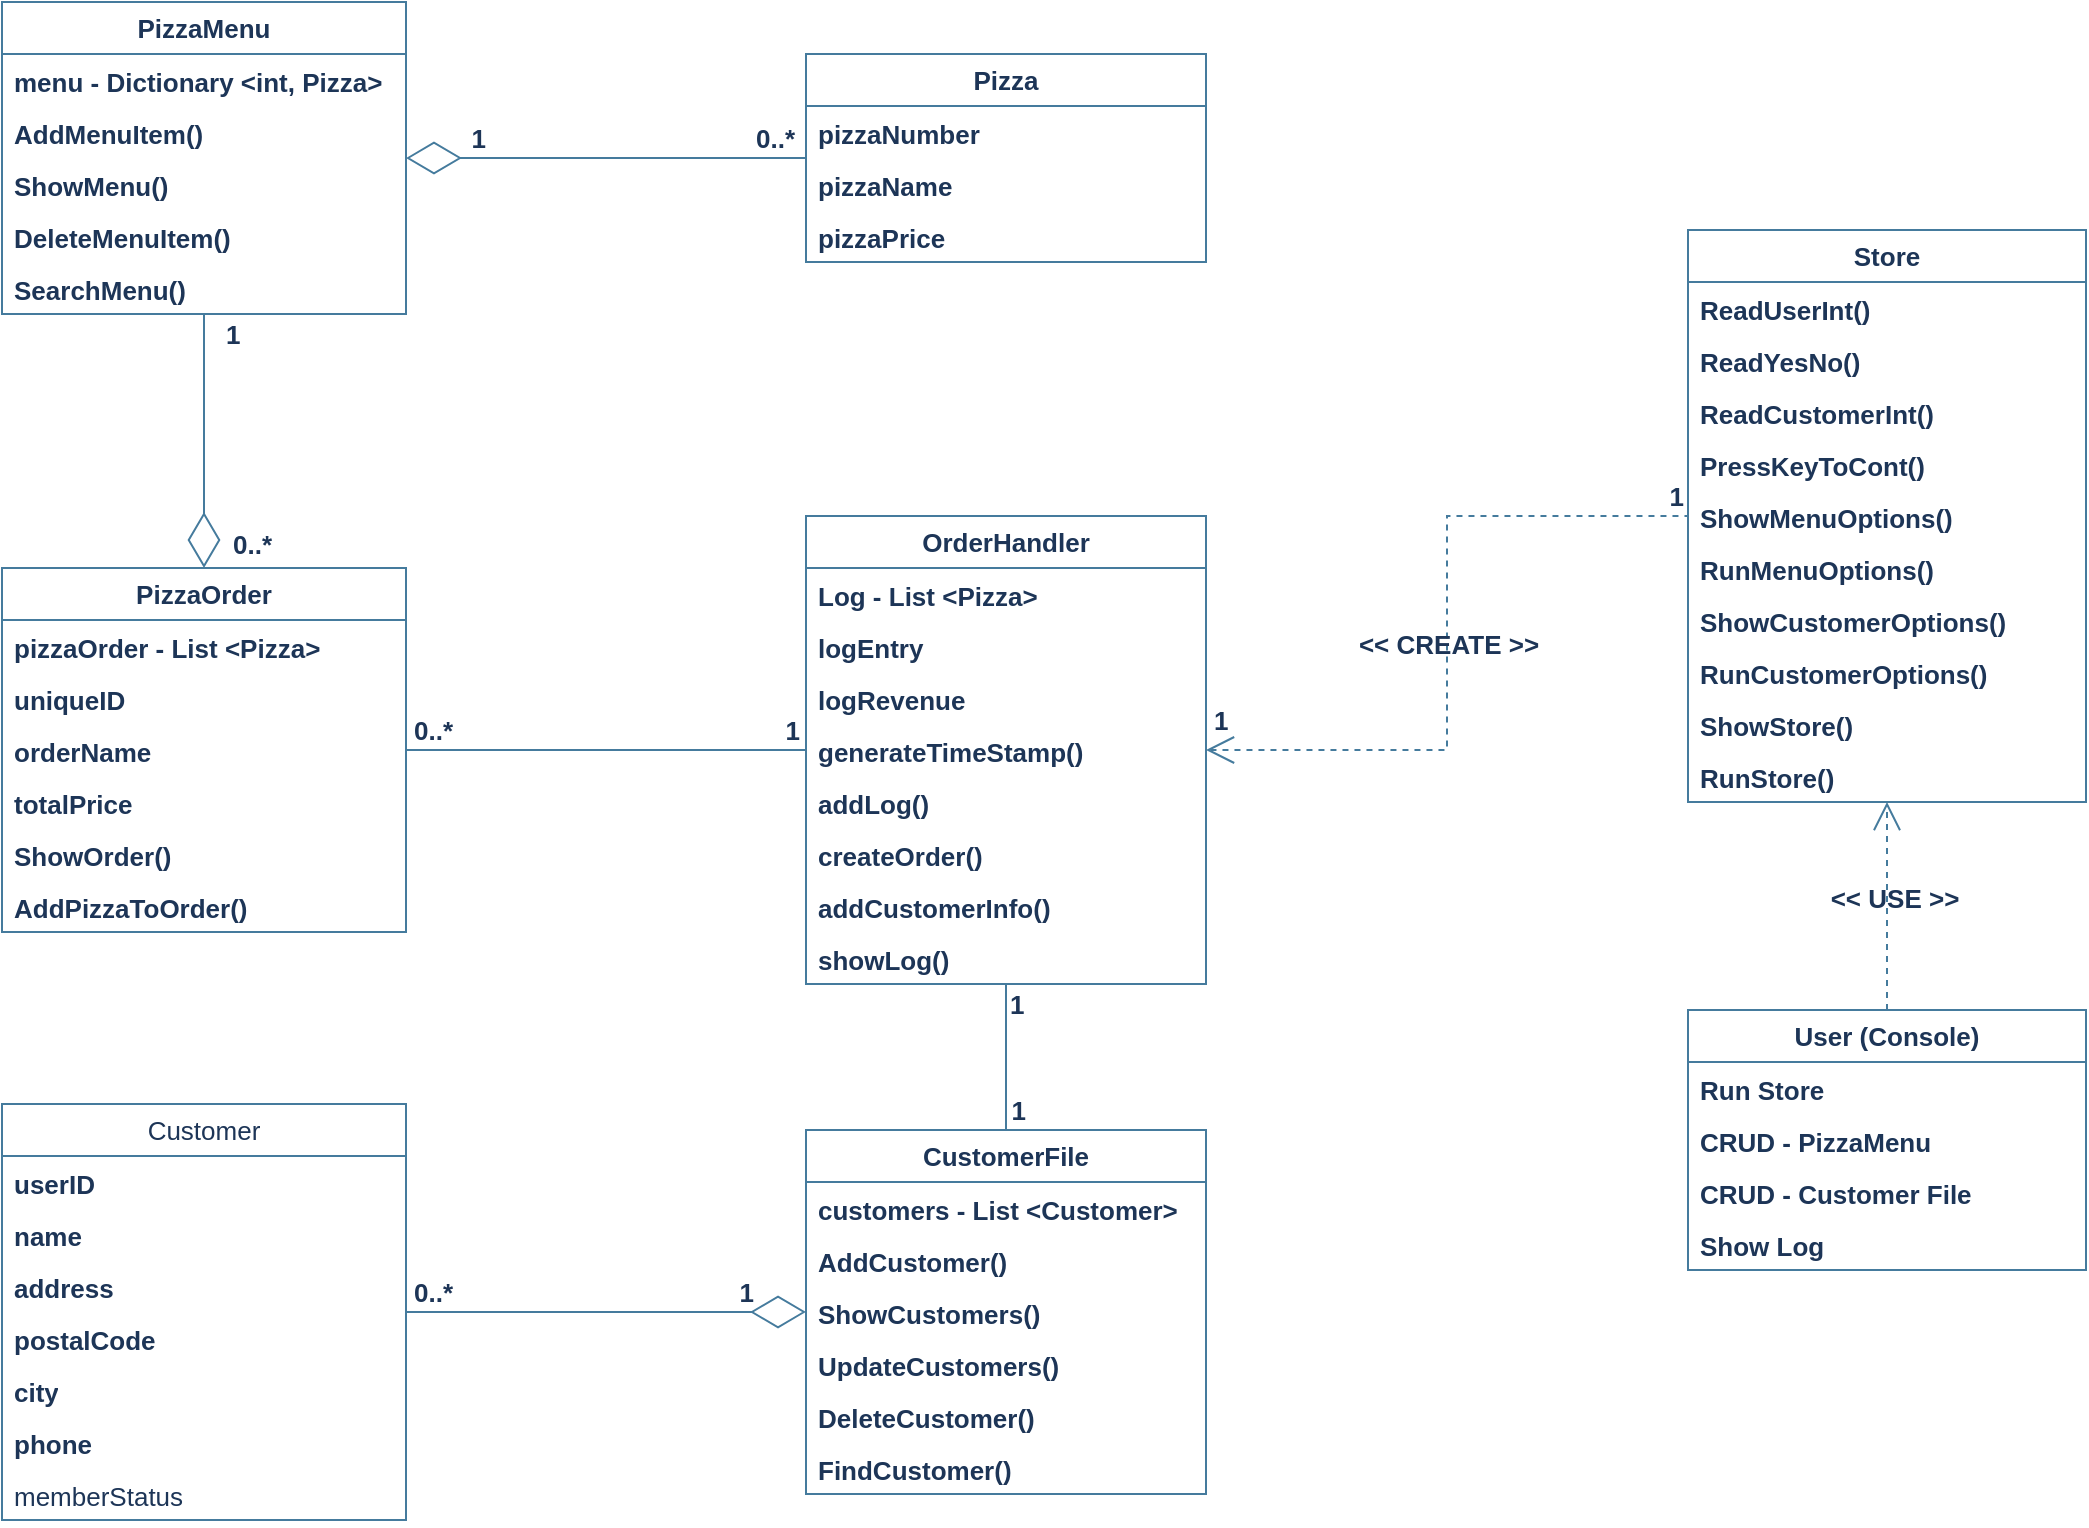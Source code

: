 <mxfile version="22.0.8" type="github">
  <diagram id="C5RBs43oDa-KdzZeNtuy" name="Page-1">
    <mxGraphModel dx="1728" dy="925" grid="1" gridSize="10" guides="1" tooltips="1" connect="1" arrows="1" fold="1" page="1" pageScale="1" pageWidth="1169" pageHeight="827" math="0" shadow="0">
      <root>
        <mxCell id="WIyWlLk6GJQsqaUBKTNV-0" />
        <mxCell id="WIyWlLk6GJQsqaUBKTNV-1" parent="WIyWlLk6GJQsqaUBKTNV-0" />
        <mxCell id="aBDvLTNAFJ3Gb6Voetzl-57" value="Pizza" style="swimlane;fontStyle=1;childLayout=stackLayout;horizontal=1;startSize=26;fillColor=none;horizontalStack=0;resizeParent=1;resizeParentMax=0;resizeLast=0;collapsible=1;marginBottom=0;whiteSpace=wrap;html=1;fontSize=13;spacing=2;rounded=0;labelBackgroundColor=none;strokeColor=#457B9D;fontColor=#1D3557;" parent="WIyWlLk6GJQsqaUBKTNV-1" vertex="1">
          <mxGeometry x="480" y="66" width="200" height="104" as="geometry" />
        </mxCell>
        <mxCell id="aBDvLTNAFJ3Gb6Voetzl-58" value="pizzaNumber" style="text;strokeColor=none;fillColor=none;align=left;verticalAlign=top;spacingLeft=4;spacingRight=4;overflow=hidden;rotatable=0;points=[[0,0.5],[1,0.5]];portConstraint=eastwest;whiteSpace=wrap;html=1;fontSize=13;spacing=2;rounded=0;labelBackgroundColor=none;fontColor=#1D3557;fontStyle=1" parent="aBDvLTNAFJ3Gb6Voetzl-57" vertex="1">
          <mxGeometry y="26" width="200" height="26" as="geometry" />
        </mxCell>
        <mxCell id="aBDvLTNAFJ3Gb6Voetzl-59" value="pizzaName" style="text;strokeColor=none;fillColor=none;align=left;verticalAlign=top;spacingLeft=4;spacingRight=4;overflow=hidden;rotatable=0;points=[[0,0.5],[1,0.5]];portConstraint=eastwest;whiteSpace=wrap;html=1;fontSize=13;spacing=2;rounded=0;labelBackgroundColor=none;fontColor=#1D3557;fontStyle=1" parent="aBDvLTNAFJ3Gb6Voetzl-57" vertex="1">
          <mxGeometry y="52" width="200" height="26" as="geometry" />
        </mxCell>
        <mxCell id="aBDvLTNAFJ3Gb6Voetzl-60" value="pizzaPrice" style="text;strokeColor=none;fillColor=none;align=left;verticalAlign=top;spacingLeft=4;spacingRight=4;overflow=hidden;rotatable=0;points=[[0,0.5],[1,0.5]];portConstraint=eastwest;whiteSpace=wrap;html=1;fontSize=13;spacing=2;rounded=0;labelBackgroundColor=none;fontColor=#1D3557;fontStyle=1" parent="aBDvLTNAFJ3Gb6Voetzl-57" vertex="1">
          <mxGeometry y="78" width="200" height="26" as="geometry" />
        </mxCell>
        <mxCell id="aBDvLTNAFJ3Gb6Voetzl-66" value="User (Console)" style="swimlane;fontStyle=1;childLayout=stackLayout;horizontal=1;startSize=26;fillColor=none;horizontalStack=0;resizeParent=1;resizeParentMax=0;resizeLast=0;collapsible=1;marginBottom=0;whiteSpace=wrap;html=1;fontSize=13;spacing=2;rounded=0;labelBackgroundColor=none;strokeColor=#457B9D;fontColor=#1D3557;" parent="WIyWlLk6GJQsqaUBKTNV-1" vertex="1">
          <mxGeometry x="921" y="544" width="199" height="130" as="geometry" />
        </mxCell>
        <mxCell id="Fs0DSUo9vgdI05pbm_D--35" value="Run Store" style="text;strokeColor=none;fillColor=none;align=left;verticalAlign=top;spacingLeft=4;spacingRight=4;overflow=hidden;rotatable=0;points=[[0,0.5],[1,0.5]];portConstraint=eastwest;whiteSpace=wrap;html=1;fontSize=13;spacing=2;rounded=0;labelBackgroundColor=none;fontColor=#1D3557;fontStyle=1" parent="aBDvLTNAFJ3Gb6Voetzl-66" vertex="1">
          <mxGeometry y="26" width="199" height="26" as="geometry" />
        </mxCell>
        <mxCell id="aBDvLTNAFJ3Gb6Voetzl-71" value="CRUD - PizzaMenu" style="text;strokeColor=none;fillColor=none;align=left;verticalAlign=top;spacingLeft=4;spacingRight=4;overflow=hidden;rotatable=0;points=[[0,0.5],[1,0.5]];portConstraint=eastwest;whiteSpace=wrap;html=1;fontSize=13;spacing=2;rounded=0;labelBackgroundColor=none;fontColor=#1D3557;fontStyle=1" parent="aBDvLTNAFJ3Gb6Voetzl-66" vertex="1">
          <mxGeometry y="52" width="199" height="26" as="geometry" />
        </mxCell>
        <mxCell id="Fs0DSUo9vgdI05pbm_D--8" value="CRUD - Customer File&amp;nbsp;" style="text;strokeColor=none;fillColor=none;align=left;verticalAlign=top;spacingLeft=4;spacingRight=4;overflow=hidden;rotatable=0;points=[[0,0.5],[1,0.5]];portConstraint=eastwest;whiteSpace=wrap;html=1;fontSize=13;spacing=2;rounded=0;labelBackgroundColor=none;fontColor=#1D3557;fontStyle=1" parent="aBDvLTNAFJ3Gb6Voetzl-66" vertex="1">
          <mxGeometry y="78" width="199" height="26" as="geometry" />
        </mxCell>
        <mxCell id="Fs0DSUo9vgdI05pbm_D--9" value="Show Log" style="text;strokeColor=none;fillColor=none;align=left;verticalAlign=top;spacingLeft=4;spacingRight=4;overflow=hidden;rotatable=0;points=[[0,0.5],[1,0.5]];portConstraint=eastwest;whiteSpace=wrap;html=1;fontSize=13;spacing=2;rounded=0;labelBackgroundColor=none;fontColor=#1D3557;fontStyle=1" parent="aBDvLTNAFJ3Gb6Voetzl-66" vertex="1">
          <mxGeometry y="104" width="199" height="26" as="geometry" />
        </mxCell>
        <mxCell id="aBDvLTNAFJ3Gb6Voetzl-87" value="OrderHandler" style="swimlane;fontStyle=1;childLayout=stackLayout;horizontal=1;startSize=26;fillColor=none;horizontalStack=0;resizeParent=1;resizeParentMax=0;resizeLast=0;collapsible=1;marginBottom=0;whiteSpace=wrap;html=1;fontSize=13;spacing=2;rounded=0;labelBackgroundColor=none;strokeColor=#457B9D;fontColor=#1D3557;" parent="WIyWlLk6GJQsqaUBKTNV-1" vertex="1">
          <mxGeometry x="480" y="297" width="200" height="234" as="geometry" />
        </mxCell>
        <mxCell id="Fs0DSUo9vgdI05pbm_D--30" value="Log - List &amp;lt;Pizza&amp;gt;" style="text;strokeColor=none;fillColor=none;align=left;verticalAlign=top;spacingLeft=4;spacingRight=4;overflow=hidden;rotatable=0;points=[[0,0.5],[1,0.5]];portConstraint=eastwest;whiteSpace=wrap;html=1;fontSize=13;spacing=2;rounded=0;labelBackgroundColor=none;fontColor=#1D3557;fontStyle=1" parent="aBDvLTNAFJ3Gb6Voetzl-87" vertex="1">
          <mxGeometry y="26" width="200" height="26" as="geometry" />
        </mxCell>
        <mxCell id="aBDvLTNAFJ3Gb6Voetzl-89" value="logEntry" style="text;strokeColor=none;fillColor=none;align=left;verticalAlign=top;spacingLeft=4;spacingRight=4;overflow=hidden;rotatable=0;points=[[0,0.5],[1,0.5]];portConstraint=eastwest;whiteSpace=wrap;html=1;fontSize=13;spacing=2;rounded=0;labelBackgroundColor=none;fontColor=#1D3557;fontStyle=1" parent="aBDvLTNAFJ3Gb6Voetzl-87" vertex="1">
          <mxGeometry y="52" width="200" height="26" as="geometry" />
        </mxCell>
        <mxCell id="aBDvLTNAFJ3Gb6Voetzl-90" value="logRevenue" style="text;strokeColor=none;fillColor=none;align=left;verticalAlign=top;spacingLeft=4;spacingRight=4;overflow=hidden;rotatable=0;points=[[0,0.5],[1,0.5]];portConstraint=eastwest;whiteSpace=wrap;html=1;fontSize=13;spacing=2;rounded=0;labelBackgroundColor=none;fontColor=#1D3557;fontStyle=1" parent="aBDvLTNAFJ3Gb6Voetzl-87" vertex="1">
          <mxGeometry y="78" width="200" height="26" as="geometry" />
        </mxCell>
        <mxCell id="aBDvLTNAFJ3Gb6Voetzl-92" value="generateTimeStamp()" style="text;strokeColor=none;fillColor=none;align=left;verticalAlign=top;spacingLeft=4;spacingRight=4;overflow=hidden;rotatable=0;points=[[0,0.5],[1,0.5]];portConstraint=eastwest;whiteSpace=wrap;html=1;fontSize=13;spacing=2;rounded=0;labelBackgroundColor=none;fontColor=#1D3557;fontStyle=1" parent="aBDvLTNAFJ3Gb6Voetzl-87" vertex="1">
          <mxGeometry y="104" width="200" height="26" as="geometry" />
        </mxCell>
        <mxCell id="aBDvLTNAFJ3Gb6Voetzl-93" value="addLog()" style="text;strokeColor=none;fillColor=none;align=left;verticalAlign=top;spacingLeft=4;spacingRight=4;overflow=hidden;rotatable=0;points=[[0,0.5],[1,0.5]];portConstraint=eastwest;whiteSpace=wrap;html=1;fontSize=13;spacing=2;rounded=0;labelBackgroundColor=none;fontColor=#1D3557;fontStyle=1" parent="aBDvLTNAFJ3Gb6Voetzl-87" vertex="1">
          <mxGeometry y="130" width="200" height="26" as="geometry" />
        </mxCell>
        <mxCell id="aBDvLTNAFJ3Gb6Voetzl-94" value="createOrder()" style="text;strokeColor=none;fillColor=none;align=left;verticalAlign=top;spacingLeft=4;spacingRight=4;overflow=hidden;rotatable=0;points=[[0,0.5],[1,0.5]];portConstraint=eastwest;whiteSpace=wrap;html=1;fontSize=13;spacing=2;rounded=0;labelBackgroundColor=none;fontColor=#1D3557;fontStyle=1" parent="aBDvLTNAFJ3Gb6Voetzl-87" vertex="1">
          <mxGeometry y="156" width="200" height="26" as="geometry" />
        </mxCell>
        <mxCell id="Fs0DSUo9vgdI05pbm_D--28" value="addCustomerInfo()" style="text;strokeColor=none;fillColor=none;align=left;verticalAlign=top;spacingLeft=4;spacingRight=4;overflow=hidden;rotatable=0;points=[[0,0.5],[1,0.5]];portConstraint=eastwest;whiteSpace=wrap;html=1;fontSize=13;spacing=2;rounded=0;labelBackgroundColor=none;fontColor=#1D3557;fontStyle=1" parent="aBDvLTNAFJ3Gb6Voetzl-87" vertex="1">
          <mxGeometry y="182" width="200" height="26" as="geometry" />
        </mxCell>
        <mxCell id="Fs0DSUo9vgdI05pbm_D--29" value="showLog()" style="text;strokeColor=none;fillColor=none;align=left;verticalAlign=top;spacingLeft=4;spacingRight=4;overflow=hidden;rotatable=0;points=[[0,0.5],[1,0.5]];portConstraint=eastwest;whiteSpace=wrap;html=1;fontSize=13;spacing=2;rounded=0;labelBackgroundColor=none;fontColor=#1D3557;fontStyle=1" parent="aBDvLTNAFJ3Gb6Voetzl-87" vertex="1">
          <mxGeometry y="208" width="200" height="26" as="geometry" />
        </mxCell>
        <mxCell id="aBDvLTNAFJ3Gb6Voetzl-101" value="PizzaOrder" style="swimlane;fontStyle=1;childLayout=stackLayout;horizontal=1;startSize=26;fillColor=none;horizontalStack=0;resizeParent=1;resizeParentMax=0;resizeLast=0;collapsible=1;marginBottom=0;whiteSpace=wrap;html=1;fontSize=13;spacing=2;rounded=0;labelBackgroundColor=none;strokeColor=#457B9D;fontColor=#1D3557;" parent="WIyWlLk6GJQsqaUBKTNV-1" vertex="1">
          <mxGeometry x="78" y="323" width="202" height="182" as="geometry" />
        </mxCell>
        <mxCell id="aBDvLTNAFJ3Gb6Voetzl-105" value="pizzaOrder - List &amp;lt;Pizza&amp;gt;" style="text;strokeColor=none;fillColor=none;align=left;verticalAlign=top;spacingLeft=4;spacingRight=4;overflow=hidden;rotatable=0;points=[[0,0.5],[1,0.5]];portConstraint=eastwest;whiteSpace=wrap;html=1;fontSize=13;spacing=2;rounded=0;labelBackgroundColor=none;fontColor=#1D3557;fontStyle=1" parent="aBDvLTNAFJ3Gb6Voetzl-101" vertex="1">
          <mxGeometry y="26" width="202" height="26" as="geometry" />
        </mxCell>
        <mxCell id="aBDvLTNAFJ3Gb6Voetzl-102" value="uniqueID" style="text;strokeColor=none;fillColor=none;align=left;verticalAlign=top;spacingLeft=4;spacingRight=4;overflow=hidden;rotatable=0;points=[[0,0.5],[1,0.5]];portConstraint=eastwest;whiteSpace=wrap;html=1;fontSize=13;spacing=2;rounded=0;labelBackgroundColor=none;fontColor=#1D3557;fontStyle=1" parent="aBDvLTNAFJ3Gb6Voetzl-101" vertex="1">
          <mxGeometry y="52" width="202" height="26" as="geometry" />
        </mxCell>
        <mxCell id="aBDvLTNAFJ3Gb6Voetzl-103" value="orderName" style="text;strokeColor=none;fillColor=none;align=left;verticalAlign=top;spacingLeft=4;spacingRight=4;overflow=hidden;rotatable=0;points=[[0,0.5],[1,0.5]];portConstraint=eastwest;whiteSpace=wrap;html=1;fontSize=13;spacing=2;rounded=0;labelBackgroundColor=none;fontColor=#1D3557;fontStyle=1" parent="aBDvLTNAFJ3Gb6Voetzl-101" vertex="1">
          <mxGeometry y="78" width="202" height="26" as="geometry" />
        </mxCell>
        <mxCell id="aBDvLTNAFJ3Gb6Voetzl-104" value="totalPrice" style="text;strokeColor=none;fillColor=none;align=left;verticalAlign=top;spacingLeft=4;spacingRight=4;overflow=hidden;rotatable=0;points=[[0,0.5],[1,0.5]];portConstraint=eastwest;whiteSpace=wrap;html=1;fontSize=13;spacing=2;rounded=0;labelBackgroundColor=none;fontColor=#1D3557;fontStyle=1" parent="aBDvLTNAFJ3Gb6Voetzl-101" vertex="1">
          <mxGeometry y="104" width="202" height="26" as="geometry" />
        </mxCell>
        <mxCell id="aBDvLTNAFJ3Gb6Voetzl-106" value="ShowOrder()" style="text;strokeColor=none;fillColor=none;align=left;verticalAlign=top;spacingLeft=4;spacingRight=4;overflow=hidden;rotatable=0;points=[[0,0.5],[1,0.5]];portConstraint=eastwest;whiteSpace=wrap;html=1;fontSize=13;spacing=2;rounded=0;labelBackgroundColor=none;fontColor=#1D3557;fontStyle=1" parent="aBDvLTNAFJ3Gb6Voetzl-101" vertex="1">
          <mxGeometry y="130" width="202" height="26" as="geometry" />
        </mxCell>
        <mxCell id="aBDvLTNAFJ3Gb6Voetzl-107" value="AddPizzaToOrder()" style="text;strokeColor=none;fillColor=none;align=left;verticalAlign=top;spacingLeft=4;spacingRight=4;overflow=hidden;rotatable=0;points=[[0,0.5],[1,0.5]];portConstraint=eastwest;whiteSpace=wrap;html=1;fontSize=13;spacing=2;rounded=0;labelBackgroundColor=none;fontColor=#1D3557;fontStyle=1" parent="aBDvLTNAFJ3Gb6Voetzl-101" vertex="1">
          <mxGeometry y="156" width="202" height="26" as="geometry" />
        </mxCell>
        <mxCell id="aBDvLTNAFJ3Gb6Voetzl-126" value="Store" style="swimlane;fontStyle=1;childLayout=stackLayout;horizontal=1;startSize=26;fillColor=none;horizontalStack=0;resizeParent=1;resizeParentMax=0;resizeLast=0;collapsible=1;marginBottom=0;whiteSpace=wrap;html=1;fontSize=13;spacing=2;rounded=0;labelBackgroundColor=none;strokeColor=#457B9D;fontColor=#1D3557;" parent="WIyWlLk6GJQsqaUBKTNV-1" vertex="1">
          <mxGeometry x="921" y="154" width="199" height="286" as="geometry" />
        </mxCell>
        <mxCell id="aBDvLTNAFJ3Gb6Voetzl-127" value="ReadUserInt()" style="text;strokeColor=none;fillColor=none;align=left;verticalAlign=top;spacingLeft=4;spacingRight=4;overflow=hidden;rotatable=0;points=[[0,0.5],[1,0.5]];portConstraint=eastwest;whiteSpace=wrap;html=1;fontSize=13;spacing=2;rounded=0;labelBackgroundColor=none;fontColor=#1D3557;fontStyle=1" parent="aBDvLTNAFJ3Gb6Voetzl-126" vertex="1">
          <mxGeometry y="26" width="199" height="26" as="geometry" />
        </mxCell>
        <mxCell id="aBDvLTNAFJ3Gb6Voetzl-128" value="ReadYesNo()" style="text;strokeColor=none;fillColor=none;align=left;verticalAlign=top;spacingLeft=4;spacingRight=4;overflow=hidden;rotatable=0;points=[[0,0.5],[1,0.5]];portConstraint=eastwest;whiteSpace=wrap;html=1;fontSize=13;spacing=2;rounded=0;labelBackgroundColor=none;fontColor=#1D3557;fontStyle=1" parent="aBDvLTNAFJ3Gb6Voetzl-126" vertex="1">
          <mxGeometry y="52" width="199" height="26" as="geometry" />
        </mxCell>
        <mxCell id="aBDvLTNAFJ3Gb6Voetzl-129" value="ReadCustomerInt()" style="text;strokeColor=none;fillColor=none;align=left;verticalAlign=top;spacingLeft=4;spacingRight=4;overflow=hidden;rotatable=0;points=[[0,0.5],[1,0.5]];portConstraint=eastwest;whiteSpace=wrap;html=1;fontSize=13;spacing=2;rounded=0;labelBackgroundColor=none;fontColor=#1D3557;fontStyle=1" parent="aBDvLTNAFJ3Gb6Voetzl-126" vertex="1">
          <mxGeometry y="78" width="199" height="26" as="geometry" />
        </mxCell>
        <mxCell id="aBDvLTNAFJ3Gb6Voetzl-130" value="PressKeyToCont()" style="text;strokeColor=none;fillColor=none;align=left;verticalAlign=top;spacingLeft=4;spacingRight=4;overflow=hidden;rotatable=0;points=[[0,0.5],[1,0.5]];portConstraint=eastwest;whiteSpace=wrap;html=1;fontSize=13;spacing=2;rounded=0;labelBackgroundColor=none;fontColor=#1D3557;fontStyle=1" parent="aBDvLTNAFJ3Gb6Voetzl-126" vertex="1">
          <mxGeometry y="104" width="199" height="26" as="geometry" />
        </mxCell>
        <mxCell id="aBDvLTNAFJ3Gb6Voetzl-131" value="ShowMenuOptions()" style="text;strokeColor=none;fillColor=none;align=left;verticalAlign=top;spacingLeft=4;spacingRight=4;overflow=hidden;rotatable=0;points=[[0,0.5],[1,0.5]];portConstraint=eastwest;whiteSpace=wrap;html=1;fontSize=13;spacing=2;rounded=0;labelBackgroundColor=none;fontColor=#1D3557;fontStyle=1" parent="aBDvLTNAFJ3Gb6Voetzl-126" vertex="1">
          <mxGeometry y="130" width="199" height="26" as="geometry" />
        </mxCell>
        <mxCell id="aBDvLTNAFJ3Gb6Voetzl-132" value="RunMenuOptions()" style="text;strokeColor=none;fillColor=none;align=left;verticalAlign=top;spacingLeft=4;spacingRight=4;overflow=hidden;rotatable=0;points=[[0,0.5],[1,0.5]];portConstraint=eastwest;whiteSpace=wrap;html=1;fontSize=13;spacing=2;rounded=0;labelBackgroundColor=none;fontColor=#1D3557;fontStyle=1" parent="aBDvLTNAFJ3Gb6Voetzl-126" vertex="1">
          <mxGeometry y="156" width="199" height="26" as="geometry" />
        </mxCell>
        <mxCell id="Fs0DSUo9vgdI05pbm_D--31" value="ShowCustomerOptions()" style="text;strokeColor=none;fillColor=none;align=left;verticalAlign=top;spacingLeft=4;spacingRight=4;overflow=hidden;rotatable=0;points=[[0,0.5],[1,0.5]];portConstraint=eastwest;whiteSpace=wrap;html=1;fontSize=13;spacing=2;rounded=0;labelBackgroundColor=none;fontColor=#1D3557;fontStyle=1" parent="aBDvLTNAFJ3Gb6Voetzl-126" vertex="1">
          <mxGeometry y="182" width="199" height="26" as="geometry" />
        </mxCell>
        <mxCell id="Fs0DSUo9vgdI05pbm_D--32" value="RunCustomerOptions()" style="text;strokeColor=none;fillColor=none;align=left;verticalAlign=top;spacingLeft=4;spacingRight=4;overflow=hidden;rotatable=0;points=[[0,0.5],[1,0.5]];portConstraint=eastwest;whiteSpace=wrap;html=1;fontSize=13;spacing=2;rounded=0;labelBackgroundColor=none;fontColor=#1D3557;fontStyle=1" parent="aBDvLTNAFJ3Gb6Voetzl-126" vertex="1">
          <mxGeometry y="208" width="199" height="26" as="geometry" />
        </mxCell>
        <mxCell id="Fs0DSUo9vgdI05pbm_D--33" value="ShowStore()" style="text;strokeColor=none;fillColor=none;align=left;verticalAlign=top;spacingLeft=4;spacingRight=4;overflow=hidden;rotatable=0;points=[[0,0.5],[1,0.5]];portConstraint=eastwest;whiteSpace=wrap;html=1;fontSize=13;spacing=2;rounded=0;labelBackgroundColor=none;fontColor=#1D3557;fontStyle=1" parent="aBDvLTNAFJ3Gb6Voetzl-126" vertex="1">
          <mxGeometry y="234" width="199" height="26" as="geometry" />
        </mxCell>
        <mxCell id="Fs0DSUo9vgdI05pbm_D--34" value="RunStore()" style="text;strokeColor=none;fillColor=none;align=left;verticalAlign=top;spacingLeft=4;spacingRight=4;overflow=hidden;rotatable=0;points=[[0,0.5],[1,0.5]];portConstraint=eastwest;whiteSpace=wrap;html=1;fontSize=13;spacing=2;rounded=0;labelBackgroundColor=none;fontColor=#1D3557;fontStyle=1" parent="aBDvLTNAFJ3Gb6Voetzl-126" vertex="1">
          <mxGeometry y="260" width="199" height="26" as="geometry" />
        </mxCell>
        <mxCell id="Fs0DSUo9vgdI05pbm_D--0" value="Customer" style="swimlane;fontStyle=0;childLayout=stackLayout;horizontal=1;startSize=26;fillColor=none;horizontalStack=0;resizeParent=1;resizeParentMax=0;resizeLast=0;collapsible=1;marginBottom=0;whiteSpace=wrap;html=1;fontSize=13;spacing=2;rounded=0;labelBackgroundColor=none;strokeColor=#457B9D;fontColor=#1D3557;" parent="WIyWlLk6GJQsqaUBKTNV-1" vertex="1">
          <mxGeometry x="78" y="591" width="202" height="208" as="geometry" />
        </mxCell>
        <mxCell id="Fs0DSUo9vgdI05pbm_D--1" value="userID" style="text;strokeColor=none;fillColor=none;align=left;verticalAlign=top;spacingLeft=4;spacingRight=4;overflow=hidden;rotatable=0;points=[[0,0.5],[1,0.5]];portConstraint=eastwest;whiteSpace=wrap;html=1;fontSize=13;spacing=2;rounded=0;labelBackgroundColor=none;fontColor=#1D3557;fontStyle=1" parent="Fs0DSUo9vgdI05pbm_D--0" vertex="1">
          <mxGeometry y="26" width="202" height="26" as="geometry" />
        </mxCell>
        <mxCell id="Fs0DSUo9vgdI05pbm_D--2" value="name" style="text;strokeColor=none;fillColor=none;align=left;verticalAlign=top;spacingLeft=4;spacingRight=4;overflow=hidden;rotatable=0;points=[[0,0.5],[1,0.5]];portConstraint=eastwest;whiteSpace=wrap;html=1;fontSize=13;spacing=2;rounded=0;labelBackgroundColor=none;fontColor=#1D3557;fontStyle=1" parent="Fs0DSUo9vgdI05pbm_D--0" vertex="1">
          <mxGeometry y="52" width="202" height="26" as="geometry" />
        </mxCell>
        <mxCell id="Fs0DSUo9vgdI05pbm_D--3" value="address" style="text;strokeColor=none;fillColor=none;align=left;verticalAlign=top;spacingLeft=4;spacingRight=4;overflow=hidden;rotatable=0;points=[[0,0.5],[1,0.5]];portConstraint=eastwest;whiteSpace=wrap;html=1;fontSize=13;spacing=2;rounded=0;labelBackgroundColor=none;fontColor=#1D3557;fontStyle=1" parent="Fs0DSUo9vgdI05pbm_D--0" vertex="1">
          <mxGeometry y="78" width="202" height="26" as="geometry" />
        </mxCell>
        <mxCell id="Fs0DSUo9vgdI05pbm_D--4" value="postalCode" style="text;strokeColor=none;fillColor=none;align=left;verticalAlign=top;spacingLeft=4;spacingRight=4;overflow=hidden;rotatable=0;points=[[0,0.5],[1,0.5]];portConstraint=eastwest;whiteSpace=wrap;html=1;fontSize=13;spacing=2;rounded=0;labelBackgroundColor=none;fontColor=#1D3557;fontStyle=1" parent="Fs0DSUo9vgdI05pbm_D--0" vertex="1">
          <mxGeometry y="104" width="202" height="26" as="geometry" />
        </mxCell>
        <mxCell id="Fs0DSUo9vgdI05pbm_D--10" value="city" style="text;strokeColor=none;fillColor=none;align=left;verticalAlign=top;spacingLeft=4;spacingRight=4;overflow=hidden;rotatable=0;points=[[0,0.5],[1,0.5]];portConstraint=eastwest;whiteSpace=wrap;html=1;fontSize=13;spacing=2;rounded=0;labelBackgroundColor=none;fontColor=#1D3557;fontStyle=1" parent="Fs0DSUo9vgdI05pbm_D--0" vertex="1">
          <mxGeometry y="130" width="202" height="26" as="geometry" />
        </mxCell>
        <mxCell id="Fs0DSUo9vgdI05pbm_D--6" value="phone" style="text;strokeColor=none;fillColor=none;align=left;verticalAlign=top;spacingLeft=4;spacingRight=4;overflow=hidden;rotatable=0;points=[[0,0.5],[1,0.5]];portConstraint=eastwest;whiteSpace=wrap;html=1;fontSize=13;spacing=2;rounded=0;labelBackgroundColor=none;fontColor=#1D3557;fontStyle=1" parent="Fs0DSUo9vgdI05pbm_D--0" vertex="1">
          <mxGeometry y="156" width="202" height="26" as="geometry" />
        </mxCell>
        <mxCell id="Fs0DSUo9vgdI05pbm_D--27" value="memberStatus" style="text;strokeColor=none;fillColor=none;align=left;verticalAlign=top;spacingLeft=4;spacingRight=4;overflow=hidden;rotatable=0;points=[[0,0.5],[1,0.5]];portConstraint=eastwest;whiteSpace=wrap;html=1;fontSize=13;spacing=2;rounded=0;labelBackgroundColor=none;fontColor=#1D3557;" parent="Fs0DSUo9vgdI05pbm_D--0" vertex="1">
          <mxGeometry y="182" width="202" height="26" as="geometry" />
        </mxCell>
        <mxCell id="Fs0DSUo9vgdI05pbm_D--11" value="PizzaMenu" style="swimlane;fontStyle=1;childLayout=stackLayout;horizontal=1;startSize=26;fillColor=none;horizontalStack=0;resizeParent=1;resizeParentMax=0;resizeLast=0;collapsible=1;marginBottom=0;whiteSpace=wrap;html=1;fontSize=13;spacing=2;rounded=0;labelBackgroundColor=none;strokeColor=#457B9D;fontColor=#1D3557;" parent="WIyWlLk6GJQsqaUBKTNV-1" vertex="1">
          <mxGeometry x="78" y="40" width="202" height="156" as="geometry" />
        </mxCell>
        <mxCell id="Fs0DSUo9vgdI05pbm_D--12" value="menu - Dictionary &amp;lt;int, Pizza&amp;gt;" style="text;strokeColor=none;fillColor=none;align=left;verticalAlign=top;spacingLeft=4;spacingRight=4;overflow=hidden;rotatable=0;points=[[0,0.5],[1,0.5]];portConstraint=eastwest;whiteSpace=wrap;html=1;fontSize=13;spacing=2;rounded=0;labelBackgroundColor=none;fontColor=#1D3557;fontStyle=1" parent="Fs0DSUo9vgdI05pbm_D--11" vertex="1">
          <mxGeometry y="26" width="202" height="26" as="geometry" />
        </mxCell>
        <mxCell id="Fs0DSUo9vgdI05pbm_D--15" value="AddMenuItem()" style="text;strokeColor=none;fillColor=none;align=left;verticalAlign=top;spacingLeft=4;spacingRight=4;overflow=hidden;rotatable=0;points=[[0,0.5],[1,0.5]];portConstraint=eastwest;whiteSpace=wrap;html=1;fontSize=13;spacing=2;rounded=0;labelBackgroundColor=none;fontColor=#1D3557;fontStyle=1" parent="Fs0DSUo9vgdI05pbm_D--11" vertex="1">
          <mxGeometry y="52" width="202" height="26" as="geometry" />
        </mxCell>
        <mxCell id="Fs0DSUo9vgdI05pbm_D--13" value="ShowMenu()" style="text;strokeColor=none;fillColor=none;align=left;verticalAlign=top;spacingLeft=4;spacingRight=4;overflow=hidden;rotatable=0;points=[[0,0.5],[1,0.5]];portConstraint=eastwest;whiteSpace=wrap;html=1;fontSize=13;spacing=2;rounded=0;labelBackgroundColor=none;fontColor=#1D3557;fontStyle=1" parent="Fs0DSUo9vgdI05pbm_D--11" vertex="1">
          <mxGeometry y="78" width="202" height="26" as="geometry" />
        </mxCell>
        <mxCell id="Fs0DSUo9vgdI05pbm_D--16" value="DeleteMenuItem()" style="text;strokeColor=none;fillColor=none;align=left;verticalAlign=top;spacingLeft=4;spacingRight=4;overflow=hidden;rotatable=0;points=[[0,0.5],[1,0.5]];portConstraint=eastwest;whiteSpace=wrap;html=1;fontSize=13;spacing=2;rounded=0;labelBackgroundColor=none;fontColor=#1D3557;fontStyle=1" parent="Fs0DSUo9vgdI05pbm_D--11" vertex="1">
          <mxGeometry y="104" width="202" height="26" as="geometry" />
        </mxCell>
        <mxCell id="Fs0DSUo9vgdI05pbm_D--17" value="SearchMenu()" style="text;strokeColor=none;fillColor=none;align=left;verticalAlign=top;spacingLeft=4;spacingRight=4;overflow=hidden;rotatable=0;points=[[0,0.5],[1,0.5]];portConstraint=eastwest;whiteSpace=wrap;html=1;fontSize=13;spacing=2;rounded=0;labelBackgroundColor=none;fontColor=#1D3557;fontStyle=1" parent="Fs0DSUo9vgdI05pbm_D--11" vertex="1">
          <mxGeometry y="130" width="202" height="26" as="geometry" />
        </mxCell>
        <mxCell id="Fs0DSUo9vgdI05pbm_D--20" value="CustomerFile" style="swimlane;fontStyle=1;childLayout=stackLayout;horizontal=1;startSize=26;fillColor=none;horizontalStack=0;resizeParent=1;resizeParentMax=0;resizeLast=0;collapsible=1;marginBottom=0;whiteSpace=wrap;html=1;fontSize=13;spacing=2;rounded=0;labelBackgroundColor=none;strokeColor=#457B9D;fontColor=#1D3557;" parent="WIyWlLk6GJQsqaUBKTNV-1" vertex="1">
          <mxGeometry x="480" y="604" width="200" height="182" as="geometry" />
        </mxCell>
        <mxCell id="Fs0DSUo9vgdI05pbm_D--21" value="customers - List &amp;lt;Customer&amp;gt;" style="text;strokeColor=none;fillColor=none;align=left;verticalAlign=top;spacingLeft=4;spacingRight=4;overflow=hidden;rotatable=0;points=[[0,0.5],[1,0.5]];portConstraint=eastwest;whiteSpace=wrap;html=1;fontSize=13;spacing=2;rounded=0;labelBackgroundColor=none;fontColor=#1D3557;fontStyle=1" parent="Fs0DSUo9vgdI05pbm_D--20" vertex="1">
          <mxGeometry y="26" width="200" height="26" as="geometry" />
        </mxCell>
        <mxCell id="Fs0DSUo9vgdI05pbm_D--23" value="AddCustomer()" style="text;strokeColor=none;fillColor=none;align=left;verticalAlign=top;spacingLeft=4;spacingRight=4;overflow=hidden;rotatable=0;points=[[0,0.5],[1,0.5]];portConstraint=eastwest;whiteSpace=wrap;html=1;fontSize=13;spacing=2;rounded=0;labelBackgroundColor=none;fontColor=#1D3557;fontStyle=1" parent="Fs0DSUo9vgdI05pbm_D--20" vertex="1">
          <mxGeometry y="52" width="200" height="26" as="geometry" />
        </mxCell>
        <mxCell id="Fs0DSUo9vgdI05pbm_D--22" value="ShowCustomers()" style="text;strokeColor=none;fillColor=none;align=left;verticalAlign=top;spacingLeft=4;spacingRight=4;overflow=hidden;rotatable=0;points=[[0,0.5],[1,0.5]];portConstraint=eastwest;whiteSpace=wrap;html=1;fontSize=13;spacing=2;rounded=0;labelBackgroundColor=none;fontColor=#1D3557;fontStyle=1" parent="Fs0DSUo9vgdI05pbm_D--20" vertex="1">
          <mxGeometry y="78" width="200" height="26" as="geometry" />
        </mxCell>
        <mxCell id="Fs0DSUo9vgdI05pbm_D--26" value="UpdateCustomers()" style="text;strokeColor=none;fillColor=none;align=left;verticalAlign=top;spacingLeft=4;spacingRight=4;overflow=hidden;rotatable=0;points=[[0,0.5],[1,0.5]];portConstraint=eastwest;whiteSpace=wrap;html=1;fontSize=13;spacing=2;rounded=0;labelBackgroundColor=none;fontColor=#1D3557;fontStyle=1" parent="Fs0DSUo9vgdI05pbm_D--20" vertex="1">
          <mxGeometry y="104" width="200" height="26" as="geometry" />
        </mxCell>
        <mxCell id="Fs0DSUo9vgdI05pbm_D--24" value="DeleteCustomer()" style="text;strokeColor=none;fillColor=none;align=left;verticalAlign=top;spacingLeft=4;spacingRight=4;overflow=hidden;rotatable=0;points=[[0,0.5],[1,0.5]];portConstraint=eastwest;whiteSpace=wrap;html=1;fontSize=13;spacing=2;rounded=0;labelBackgroundColor=none;fontColor=#1D3557;fontStyle=1" parent="Fs0DSUo9vgdI05pbm_D--20" vertex="1">
          <mxGeometry y="130" width="200" height="26" as="geometry" />
        </mxCell>
        <mxCell id="Fs0DSUo9vgdI05pbm_D--25" value="FindCustomer()" style="text;strokeColor=none;fillColor=none;align=left;verticalAlign=top;spacingLeft=4;spacingRight=4;overflow=hidden;rotatable=0;points=[[0,0.5],[1,0.5]];portConstraint=eastwest;whiteSpace=wrap;html=1;fontSize=13;spacing=2;rounded=0;labelBackgroundColor=none;fontColor=#1D3557;fontStyle=1" parent="Fs0DSUo9vgdI05pbm_D--20" vertex="1">
          <mxGeometry y="156" width="200" height="26" as="geometry" />
        </mxCell>
        <mxCell id="mjREX-UnQ4WWwKEavr9j-3" value="" style="endArrow=diamondThin;html=1;edgeStyle=orthogonalEdgeStyle;rounded=0;endFill=0;startSize=6;endSize=25;fontSize=13;labelBackgroundColor=none;strokeColor=#457B9D;fontColor=default;fontStyle=1" edge="1" parent="WIyWlLk6GJQsqaUBKTNV-1" source="Fs0DSUo9vgdI05pbm_D--0" target="Fs0DSUo9vgdI05pbm_D--20">
          <mxGeometry relative="1" as="geometry">
            <mxPoint x="280" y="668.29" as="sourcePoint" />
            <mxPoint x="440" y="668.29" as="targetPoint" />
          </mxGeometry>
        </mxCell>
        <mxCell id="mjREX-UnQ4WWwKEavr9j-4" value="0..*" style="edgeLabel;resizable=0;html=1;align=left;verticalAlign=bottom;fontSize=13;rounded=0;labelBackgroundColor=none;fontColor=#1D3557;fontStyle=1" connectable="0" vertex="1" parent="mjREX-UnQ4WWwKEavr9j-3">
          <mxGeometry x="-1" relative="1" as="geometry">
            <mxPoint x="2" as="offset" />
          </mxGeometry>
        </mxCell>
        <mxCell id="mjREX-UnQ4WWwKEavr9j-5" value="1" style="edgeLabel;resizable=0;html=1;align=right;verticalAlign=bottom;fontSize=13;rounded=0;labelBackgroundColor=none;fontColor=#1D3557;fontStyle=1" connectable="0" vertex="1" parent="mjREX-UnQ4WWwKEavr9j-3">
          <mxGeometry x="1" relative="1" as="geometry">
            <mxPoint x="-26" as="offset" />
          </mxGeometry>
        </mxCell>
        <mxCell id="mjREX-UnQ4WWwKEavr9j-7" value="" style="endArrow=diamondThin;html=1;edgeStyle=orthogonalEdgeStyle;rounded=0;endFill=0;startSize=6;endSize=25;fontSize=13;labelBackgroundColor=none;strokeColor=#457B9D;fontColor=default;fontStyle=1" edge="1" parent="WIyWlLk6GJQsqaUBKTNV-1" source="aBDvLTNAFJ3Gb6Voetzl-57" target="Fs0DSUo9vgdI05pbm_D--11">
          <mxGeometry relative="1" as="geometry">
            <mxPoint x="505" y="230" as="sourcePoint" />
            <mxPoint x="238" y="230" as="targetPoint" />
          </mxGeometry>
        </mxCell>
        <mxCell id="mjREX-UnQ4WWwKEavr9j-8" value="0..*" style="edgeLabel;resizable=0;html=1;align=left;verticalAlign=bottom;fontSize=13;rounded=0;labelBackgroundColor=none;fontColor=#1D3557;fontStyle=1" connectable="0" vertex="1" parent="mjREX-UnQ4WWwKEavr9j-7">
          <mxGeometry x="-1" relative="1" as="geometry">
            <mxPoint x="-27" as="offset" />
          </mxGeometry>
        </mxCell>
        <mxCell id="mjREX-UnQ4WWwKEavr9j-9" value="1" style="edgeLabel;resizable=0;html=1;align=right;verticalAlign=bottom;fontSize=13;rounded=0;labelBackgroundColor=none;fontColor=#1D3557;fontStyle=1" connectable="0" vertex="1" parent="mjREX-UnQ4WWwKEavr9j-7">
          <mxGeometry x="1" relative="1" as="geometry">
            <mxPoint x="40" as="offset" />
          </mxGeometry>
        </mxCell>
        <mxCell id="mjREX-UnQ4WWwKEavr9j-10" value="" style="endArrow=diamondThin;html=1;edgeStyle=orthogonalEdgeStyle;rounded=0;fontSize=13;startArrow=none;startFill=0;startSize=25;endFill=0;endSize=25;labelBackgroundColor=none;strokeColor=#457B9D;fontColor=default;fontStyle=1" edge="1" parent="WIyWlLk6GJQsqaUBKTNV-1" source="Fs0DSUo9vgdI05pbm_D--11" target="aBDvLTNAFJ3Gb6Voetzl-101">
          <mxGeometry relative="1" as="geometry">
            <mxPoint x="460" y="430" as="sourcePoint" />
            <mxPoint x="620" y="430" as="targetPoint" />
          </mxGeometry>
        </mxCell>
        <mxCell id="mjREX-UnQ4WWwKEavr9j-11" value="1" style="edgeLabel;resizable=0;html=1;align=left;verticalAlign=bottom;fontSize=13;rounded=0;labelBackgroundColor=none;fontColor=#1D3557;fontStyle=1" connectable="0" vertex="1" parent="mjREX-UnQ4WWwKEavr9j-10">
          <mxGeometry x="-1" relative="1" as="geometry">
            <mxPoint x="9" y="20" as="offset" />
          </mxGeometry>
        </mxCell>
        <mxCell id="mjREX-UnQ4WWwKEavr9j-12" value="0..*" style="edgeLabel;resizable=0;html=1;align=right;verticalAlign=bottom;fontSize=13;rounded=0;labelBackgroundColor=none;fontColor=#1D3557;fontStyle=1" connectable="0" vertex="1" parent="mjREX-UnQ4WWwKEavr9j-10">
          <mxGeometry x="1" relative="1" as="geometry">
            <mxPoint x="34" y="-2" as="offset" />
          </mxGeometry>
        </mxCell>
        <mxCell id="mjREX-UnQ4WWwKEavr9j-13" value="" style="endArrow=open;endSize=12;dashed=1;html=1;rounded=0;fontSize=13;labelBackgroundColor=none;strokeColor=#457B9D;fontColor=default;fontStyle=1" edge="1" parent="WIyWlLk6GJQsqaUBKTNV-1" source="aBDvLTNAFJ3Gb6Voetzl-66" target="aBDvLTNAFJ3Gb6Voetzl-126">
          <mxGeometry x="-0.006" width="160" relative="1" as="geometry">
            <mxPoint x="790" y="505" as="sourcePoint" />
            <mxPoint x="950" y="505" as="targetPoint" />
            <mxPoint as="offset" />
          </mxGeometry>
        </mxCell>
        <mxCell id="mjREX-UnQ4WWwKEavr9j-19" value="" style="endArrow=none;html=1;edgeStyle=orthogonalEdgeStyle;rounded=0;labelBackgroundColor=none;strokeColor=#457B9D;fontColor=default;fontStyle=1" edge="1" parent="WIyWlLk6GJQsqaUBKTNV-1" source="aBDvLTNAFJ3Gb6Voetzl-101" target="aBDvLTNAFJ3Gb6Voetzl-87">
          <mxGeometry relative="1" as="geometry">
            <mxPoint x="290" y="413.64" as="sourcePoint" />
            <mxPoint x="450" y="413.64" as="targetPoint" />
          </mxGeometry>
        </mxCell>
        <mxCell id="mjREX-UnQ4WWwKEavr9j-20" value="0..*" style="edgeLabel;resizable=0;html=1;align=left;verticalAlign=bottom;fontSize=13;rounded=0;labelBackgroundColor=none;fontColor=#1D3557;fontStyle=1" connectable="0" vertex="1" parent="mjREX-UnQ4WWwKEavr9j-19">
          <mxGeometry x="-1" relative="1" as="geometry">
            <mxPoint x="2" as="offset" />
          </mxGeometry>
        </mxCell>
        <mxCell id="mjREX-UnQ4WWwKEavr9j-21" value="1" style="edgeLabel;resizable=0;html=1;align=right;verticalAlign=bottom;fontSize=13;rounded=0;labelBackgroundColor=none;fontColor=#1D3557;fontStyle=1" connectable="0" vertex="1" parent="mjREX-UnQ4WWwKEavr9j-19">
          <mxGeometry x="1" relative="1" as="geometry">
            <mxPoint x="-3" as="offset" />
          </mxGeometry>
        </mxCell>
        <mxCell id="mjREX-UnQ4WWwKEavr9j-22" value="" style="endArrow=none;html=1;edgeStyle=orthogonalEdgeStyle;rounded=0;fontSize=13;startArrow=open;startFill=0;endSize=9;startSize=12;dashed=1;labelBackgroundColor=none;strokeColor=#457B9D;fontColor=default;fontStyle=1" edge="1" parent="WIyWlLk6GJQsqaUBKTNV-1" source="aBDvLTNAFJ3Gb6Voetzl-87" target="aBDvLTNAFJ3Gb6Voetzl-126">
          <mxGeometry relative="1" as="geometry">
            <mxPoint x="630" y="360" as="sourcePoint" />
            <mxPoint x="790" y="360" as="targetPoint" />
          </mxGeometry>
        </mxCell>
        <mxCell id="mjREX-UnQ4WWwKEavr9j-23" value="1" style="edgeLabel;resizable=0;html=1;align=left;verticalAlign=bottom;fontSize=13;rounded=0;labelBackgroundColor=none;fontColor=#1D3557;fontStyle=1" connectable="0" vertex="1" parent="mjREX-UnQ4WWwKEavr9j-22">
          <mxGeometry x="-1" relative="1" as="geometry">
            <mxPoint x="2" y="-5" as="offset" />
          </mxGeometry>
        </mxCell>
        <mxCell id="mjREX-UnQ4WWwKEavr9j-24" value="1" style="edgeLabel;resizable=0;html=1;align=right;verticalAlign=bottom;fontSize=13;rounded=0;labelBackgroundColor=none;fontColor=#1D3557;fontStyle=1" connectable="0" vertex="1" parent="mjREX-UnQ4WWwKEavr9j-22">
          <mxGeometry x="1" relative="1" as="geometry">
            <mxPoint x="-2" as="offset" />
          </mxGeometry>
        </mxCell>
        <mxCell id="mjREX-UnQ4WWwKEavr9j-25" value="&lt;span style=&quot;font-size: 13px;&quot;&gt;&lt;span&gt;&amp;lt;&amp;lt; CREATE &amp;gt;&amp;gt;&lt;/span&gt;&lt;/span&gt;" style="edgeLabel;html=1;align=center;verticalAlign=middle;resizable=0;points=[];rounded=0;labelBackgroundColor=none;fontColor=#1D3557;fontStyle=1" vertex="1" connectable="0" parent="mjREX-UnQ4WWwKEavr9j-22">
          <mxGeometry x="-0.027" relative="1" as="geometry">
            <mxPoint as="offset" />
          </mxGeometry>
        </mxCell>
        <mxCell id="mjREX-UnQ4WWwKEavr9j-26" value="" style="endArrow=none;html=1;edgeStyle=orthogonalEdgeStyle;rounded=0;fontSize=13;labelBackgroundColor=none;strokeColor=#457B9D;fontColor=default;fontStyle=1" edge="1" parent="WIyWlLk6GJQsqaUBKTNV-1" source="aBDvLTNAFJ3Gb6Voetzl-87" target="Fs0DSUo9vgdI05pbm_D--20">
          <mxGeometry relative="1" as="geometry">
            <mxPoint x="585" y="531" as="sourcePoint" />
            <mxPoint x="585" y="604" as="targetPoint" />
          </mxGeometry>
        </mxCell>
        <mxCell id="mjREX-UnQ4WWwKEavr9j-27" value="1" style="edgeLabel;resizable=0;html=1;align=left;verticalAlign=bottom;fontSize=13;rounded=0;labelBackgroundColor=none;fontColor=#1D3557;fontStyle=1" connectable="0" vertex="1" parent="mjREX-UnQ4WWwKEavr9j-26">
          <mxGeometry x="-1" relative="1" as="geometry">
            <mxPoint y="20" as="offset" />
          </mxGeometry>
        </mxCell>
        <mxCell id="mjREX-UnQ4WWwKEavr9j-28" value="1" style="edgeLabel;resizable=0;html=1;align=right;verticalAlign=bottom;fontSize=13;rounded=0;labelBackgroundColor=none;fontColor=#1D3557;fontStyle=1" connectable="0" vertex="1" parent="mjREX-UnQ4WWwKEavr9j-26">
          <mxGeometry x="1" relative="1" as="geometry">
            <mxPoint x="10" as="offset" />
          </mxGeometry>
        </mxCell>
        <mxCell id="mjREX-UnQ4WWwKEavr9j-30" value="&lt;span style=&quot;font-size: 13px;&quot;&gt;&lt;span&gt;&amp;lt;&amp;lt; USE &amp;gt;&amp;gt;&lt;/span&gt;&lt;/span&gt;" style="edgeLabel;html=1;align=center;verticalAlign=middle;resizable=0;points=[];rounded=0;labelBackgroundColor=none;fontColor=#1D3557;fontStyle=1" vertex="1" connectable="0" parent="WIyWlLk6GJQsqaUBKTNV-1">
          <mxGeometry x="1030.003" y="490" as="geometry">
            <mxPoint x="-6" y="-2" as="offset" />
          </mxGeometry>
        </mxCell>
      </root>
    </mxGraphModel>
  </diagram>
</mxfile>
